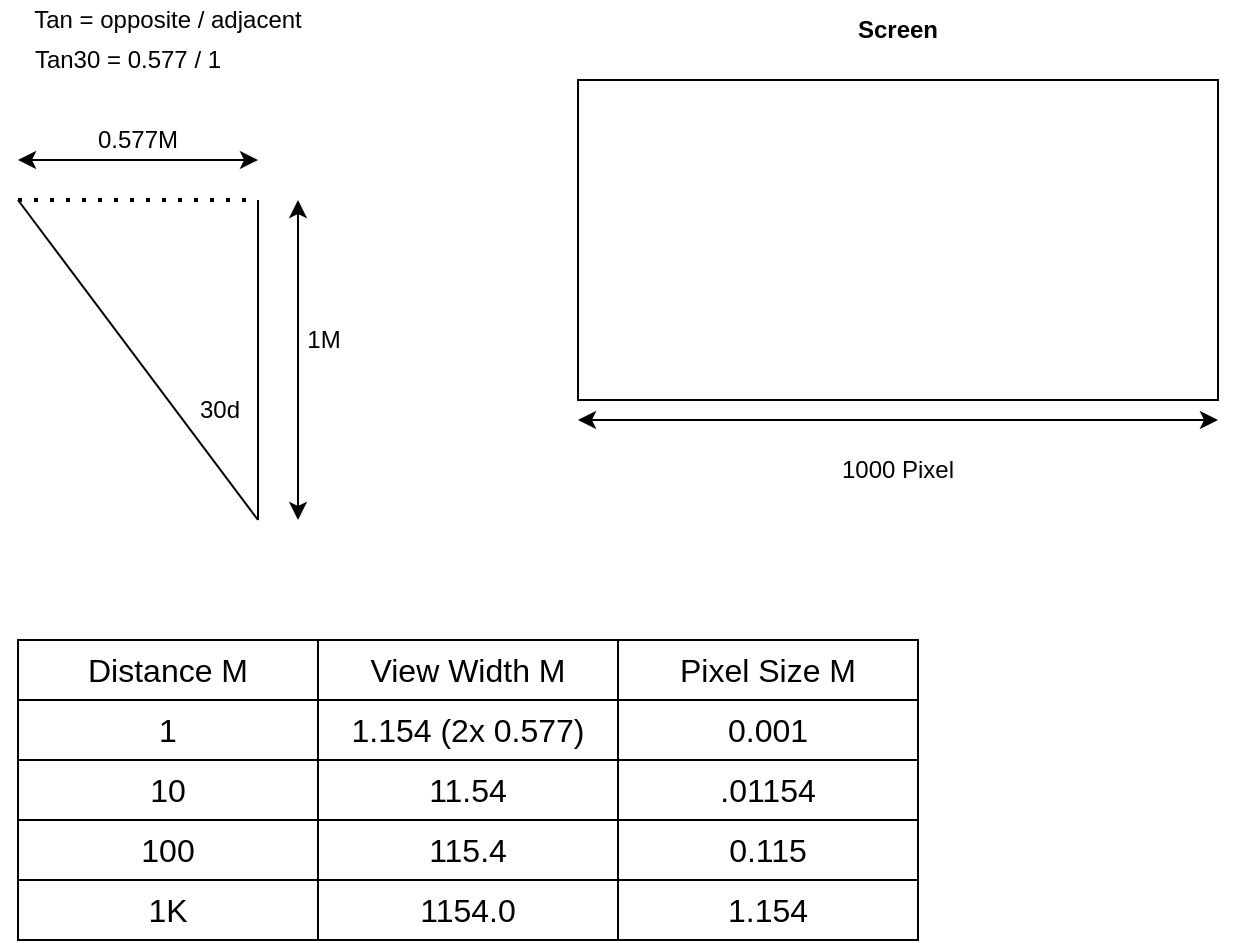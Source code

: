 <mxfile>
    <diagram id="-wlLVprCHc9my_vcuULd" name="Page-1">
        <mxGraphModel dx="759" dy="540" grid="1" gridSize="10" guides="1" tooltips="1" connect="1" arrows="1" fold="1" page="1" pageScale="1" pageWidth="827" pageHeight="1169" math="0" shadow="0">
            <root>
                <mxCell id="0"/>
                <mxCell id="1" parent="0"/>
                <mxCell id="2" value="" style="endArrow=none;html=1;" parent="1" edge="1">
                    <mxGeometry width="50" height="50" relative="1" as="geometry">
                        <mxPoint x="160" y="300" as="sourcePoint"/>
                        <mxPoint x="160" y="140" as="targetPoint"/>
                    </mxGeometry>
                </mxCell>
                <mxCell id="3" value="" style="endArrow=none;html=1;" parent="1" edge="1">
                    <mxGeometry width="50" height="50" relative="1" as="geometry">
                        <mxPoint x="160" y="300" as="sourcePoint"/>
                        <mxPoint x="40" y="140" as="targetPoint"/>
                    </mxGeometry>
                </mxCell>
                <mxCell id="4" value="1M" style="text;html=1;align=center;verticalAlign=middle;whiteSpace=wrap;rounded=0;" parent="1" vertex="1">
                    <mxGeometry x="180" y="200" width="26" height="20" as="geometry"/>
                </mxCell>
                <mxCell id="6" value="" style="endArrow=none;dashed=1;html=1;dashPattern=1 3;strokeWidth=2;" parent="1" edge="1">
                    <mxGeometry width="50" height="50" relative="1" as="geometry">
                        <mxPoint x="40" y="140" as="sourcePoint"/>
                        <mxPoint x="160" y="140" as="targetPoint"/>
                    </mxGeometry>
                </mxCell>
                <mxCell id="7" value="30d" style="text;html=1;align=center;verticalAlign=middle;whiteSpace=wrap;rounded=0;" parent="1" vertex="1">
                    <mxGeometry x="121" y="230" width="40" height="30" as="geometry"/>
                </mxCell>
                <mxCell id="8" value="Tan = opposite / adjacent" style="text;html=1;align=center;verticalAlign=middle;whiteSpace=wrap;rounded=0;" parent="1" vertex="1">
                    <mxGeometry x="40" y="40" width="150" height="20" as="geometry"/>
                </mxCell>
                <mxCell id="9" value="Tan30 = 0.577 / 1" style="text;html=1;align=center;verticalAlign=middle;whiteSpace=wrap;rounded=0;" parent="1" vertex="1">
                    <mxGeometry x="40" y="60" width="110" height="20" as="geometry"/>
                </mxCell>
                <mxCell id="10" value="" style="endArrow=classic;startArrow=classic;html=1;" parent="1" edge="1">
                    <mxGeometry width="50" height="50" relative="1" as="geometry">
                        <mxPoint x="180" y="300" as="sourcePoint"/>
                        <mxPoint x="180" y="140" as="targetPoint"/>
                    </mxGeometry>
                </mxCell>
                <mxCell id="11" value="" style="endArrow=classic;startArrow=classic;html=1;" parent="1" edge="1">
                    <mxGeometry width="50" height="50" relative="1" as="geometry">
                        <mxPoint x="40" y="120" as="sourcePoint"/>
                        <mxPoint x="160" y="120" as="targetPoint"/>
                    </mxGeometry>
                </mxCell>
                <mxCell id="12" value="0.577M" style="text;html=1;align=center;verticalAlign=middle;whiteSpace=wrap;rounded=0;" parent="1" vertex="1">
                    <mxGeometry x="70" y="100" width="60" height="20" as="geometry"/>
                </mxCell>
                <mxCell id="13" value="Screen" style="text;html=1;align=center;verticalAlign=middle;whiteSpace=wrap;rounded=0;fontStyle=1" vertex="1" parent="1">
                    <mxGeometry x="450" y="40" width="60" height="30" as="geometry"/>
                </mxCell>
                <mxCell id="15" value="" style="rounded=0;whiteSpace=wrap;html=1;fillColor=none;" vertex="1" parent="1">
                    <mxGeometry x="320" y="80" width="320" height="160" as="geometry"/>
                </mxCell>
                <mxCell id="16" value="1000 Pixel" style="text;html=1;align=center;verticalAlign=middle;whiteSpace=wrap;rounded=0;" vertex="1" parent="1">
                    <mxGeometry x="450" y="260" width="60" height="30" as="geometry"/>
                </mxCell>
                <mxCell id="17" value="" style="endArrow=classic;startArrow=classic;html=1;" edge="1" parent="1">
                    <mxGeometry width="50" height="50" relative="1" as="geometry">
                        <mxPoint x="320" y="250" as="sourcePoint"/>
                        <mxPoint x="640" y="250" as="targetPoint"/>
                    </mxGeometry>
                </mxCell>
                <mxCell id="19" value="" style="shape=table;startSize=0;container=1;collapsible=0;childLayout=tableLayout;fontSize=16;" vertex="1" parent="1">
                    <mxGeometry x="40" y="360" width="450" height="150" as="geometry"/>
                </mxCell>
                <mxCell id="20" value="" style="shape=tableRow;horizontal=0;startSize=0;swimlaneHead=0;swimlaneBody=0;strokeColor=inherit;top=0;left=0;bottom=0;right=0;collapsible=0;dropTarget=0;fillColor=none;points=[[0,0.5],[1,0.5]];portConstraint=eastwest;fontSize=16;" vertex="1" parent="19">
                    <mxGeometry width="450" height="30" as="geometry"/>
                </mxCell>
                <mxCell id="21" value="Distance M" style="shape=partialRectangle;html=1;whiteSpace=wrap;connectable=0;strokeColor=inherit;overflow=hidden;fillColor=none;top=0;left=0;bottom=0;right=0;pointerEvents=1;fontSize=16;" vertex="1" parent="20">
                    <mxGeometry width="150" height="30" as="geometry">
                        <mxRectangle width="150" height="30" as="alternateBounds"/>
                    </mxGeometry>
                </mxCell>
                <mxCell id="22" value="View Width M" style="shape=partialRectangle;html=1;whiteSpace=wrap;connectable=0;strokeColor=inherit;overflow=hidden;fillColor=none;top=0;left=0;bottom=0;right=0;pointerEvents=1;fontSize=16;" vertex="1" parent="20">
                    <mxGeometry x="150" width="150" height="30" as="geometry">
                        <mxRectangle width="150" height="30" as="alternateBounds"/>
                    </mxGeometry>
                </mxCell>
                <mxCell id="23" value="Pixel Size M" style="shape=partialRectangle;html=1;whiteSpace=wrap;connectable=0;strokeColor=inherit;overflow=hidden;fillColor=none;top=0;left=0;bottom=0;right=0;pointerEvents=1;fontSize=16;" vertex="1" parent="20">
                    <mxGeometry x="300" width="150" height="30" as="geometry">
                        <mxRectangle width="150" height="30" as="alternateBounds"/>
                    </mxGeometry>
                </mxCell>
                <mxCell id="24" value="" style="shape=tableRow;horizontal=0;startSize=0;swimlaneHead=0;swimlaneBody=0;strokeColor=inherit;top=0;left=0;bottom=0;right=0;collapsible=0;dropTarget=0;fillColor=none;points=[[0,0.5],[1,0.5]];portConstraint=eastwest;fontSize=16;" vertex="1" parent="19">
                    <mxGeometry y="30" width="450" height="30" as="geometry"/>
                </mxCell>
                <mxCell id="25" value="1" style="shape=partialRectangle;html=1;whiteSpace=wrap;connectable=0;strokeColor=inherit;overflow=hidden;fillColor=none;top=0;left=0;bottom=0;right=0;pointerEvents=1;fontSize=16;" vertex="1" parent="24">
                    <mxGeometry width="150" height="30" as="geometry">
                        <mxRectangle width="150" height="30" as="alternateBounds"/>
                    </mxGeometry>
                </mxCell>
                <mxCell id="26" value="1.154 (2x 0.577)" style="shape=partialRectangle;html=1;whiteSpace=wrap;connectable=0;strokeColor=inherit;overflow=hidden;fillColor=none;top=0;left=0;bottom=0;right=0;pointerEvents=1;fontSize=16;" vertex="1" parent="24">
                    <mxGeometry x="150" width="150" height="30" as="geometry">
                        <mxRectangle width="150" height="30" as="alternateBounds"/>
                    </mxGeometry>
                </mxCell>
                <mxCell id="27" value="0.001" style="shape=partialRectangle;html=1;whiteSpace=wrap;connectable=0;strokeColor=inherit;overflow=hidden;fillColor=none;top=0;left=0;bottom=0;right=0;pointerEvents=1;fontSize=16;" vertex="1" parent="24">
                    <mxGeometry x="300" width="150" height="30" as="geometry">
                        <mxRectangle width="150" height="30" as="alternateBounds"/>
                    </mxGeometry>
                </mxCell>
                <mxCell id="28" value="" style="shape=tableRow;horizontal=0;startSize=0;swimlaneHead=0;swimlaneBody=0;strokeColor=inherit;top=0;left=0;bottom=0;right=0;collapsible=0;dropTarget=0;fillColor=none;points=[[0,0.5],[1,0.5]];portConstraint=eastwest;fontSize=16;" vertex="1" parent="19">
                    <mxGeometry y="60" width="450" height="30" as="geometry"/>
                </mxCell>
                <mxCell id="29" value="10" style="shape=partialRectangle;html=1;whiteSpace=wrap;connectable=0;strokeColor=inherit;overflow=hidden;fillColor=none;top=0;left=0;bottom=0;right=0;pointerEvents=1;fontSize=16;" vertex="1" parent="28">
                    <mxGeometry width="150" height="30" as="geometry">
                        <mxRectangle width="150" height="30" as="alternateBounds"/>
                    </mxGeometry>
                </mxCell>
                <mxCell id="30" value="11.54" style="shape=partialRectangle;html=1;whiteSpace=wrap;connectable=0;strokeColor=inherit;overflow=hidden;fillColor=none;top=0;left=0;bottom=0;right=0;pointerEvents=1;fontSize=16;" vertex="1" parent="28">
                    <mxGeometry x="150" width="150" height="30" as="geometry">
                        <mxRectangle width="150" height="30" as="alternateBounds"/>
                    </mxGeometry>
                </mxCell>
                <mxCell id="31" value=".01154" style="shape=partialRectangle;html=1;whiteSpace=wrap;connectable=0;strokeColor=inherit;overflow=hidden;fillColor=none;top=0;left=0;bottom=0;right=0;pointerEvents=1;fontSize=16;" vertex="1" parent="28">
                    <mxGeometry x="300" width="150" height="30" as="geometry">
                        <mxRectangle width="150" height="30" as="alternateBounds"/>
                    </mxGeometry>
                </mxCell>
                <mxCell id="32" style="shape=tableRow;horizontal=0;startSize=0;swimlaneHead=0;swimlaneBody=0;strokeColor=inherit;top=0;left=0;bottom=0;right=0;collapsible=0;dropTarget=0;fillColor=none;points=[[0,0.5],[1,0.5]];portConstraint=eastwest;fontSize=16;" vertex="1" parent="19">
                    <mxGeometry y="90" width="450" height="30" as="geometry"/>
                </mxCell>
                <mxCell id="33" value="100" style="shape=partialRectangle;html=1;whiteSpace=wrap;connectable=0;strokeColor=inherit;overflow=hidden;fillColor=none;top=0;left=0;bottom=0;right=0;pointerEvents=1;fontSize=16;" vertex="1" parent="32">
                    <mxGeometry width="150" height="30" as="geometry">
                        <mxRectangle width="150" height="30" as="alternateBounds"/>
                    </mxGeometry>
                </mxCell>
                <mxCell id="34" value="115.4" style="shape=partialRectangle;html=1;whiteSpace=wrap;connectable=0;strokeColor=inherit;overflow=hidden;fillColor=none;top=0;left=0;bottom=0;right=0;pointerEvents=1;fontSize=16;" vertex="1" parent="32">
                    <mxGeometry x="150" width="150" height="30" as="geometry">
                        <mxRectangle width="150" height="30" as="alternateBounds"/>
                    </mxGeometry>
                </mxCell>
                <mxCell id="35" value="0.115" style="shape=partialRectangle;html=1;whiteSpace=wrap;connectable=0;strokeColor=inherit;overflow=hidden;fillColor=none;top=0;left=0;bottom=0;right=0;pointerEvents=1;fontSize=16;" vertex="1" parent="32">
                    <mxGeometry x="300" width="150" height="30" as="geometry">
                        <mxRectangle width="150" height="30" as="alternateBounds"/>
                    </mxGeometry>
                </mxCell>
                <mxCell id="36" style="shape=tableRow;horizontal=0;startSize=0;swimlaneHead=0;swimlaneBody=0;strokeColor=inherit;top=0;left=0;bottom=0;right=0;collapsible=0;dropTarget=0;fillColor=none;points=[[0,0.5],[1,0.5]];portConstraint=eastwest;fontSize=16;" vertex="1" parent="19">
                    <mxGeometry y="120" width="450" height="30" as="geometry"/>
                </mxCell>
                <mxCell id="37" value="1K" style="shape=partialRectangle;html=1;whiteSpace=wrap;connectable=0;strokeColor=inherit;overflow=hidden;fillColor=none;top=0;left=0;bottom=0;right=0;pointerEvents=1;fontSize=16;" vertex="1" parent="36">
                    <mxGeometry width="150" height="30" as="geometry">
                        <mxRectangle width="150" height="30" as="alternateBounds"/>
                    </mxGeometry>
                </mxCell>
                <mxCell id="38" value="1154.0" style="shape=partialRectangle;html=1;whiteSpace=wrap;connectable=0;strokeColor=inherit;overflow=hidden;fillColor=none;top=0;left=0;bottom=0;right=0;pointerEvents=1;fontSize=16;" vertex="1" parent="36">
                    <mxGeometry x="150" width="150" height="30" as="geometry">
                        <mxRectangle width="150" height="30" as="alternateBounds"/>
                    </mxGeometry>
                </mxCell>
                <mxCell id="39" value="1.154" style="shape=partialRectangle;html=1;whiteSpace=wrap;connectable=0;strokeColor=inherit;overflow=hidden;fillColor=none;top=0;left=0;bottom=0;right=0;pointerEvents=1;fontSize=16;" vertex="1" parent="36">
                    <mxGeometry x="300" width="150" height="30" as="geometry">
                        <mxRectangle width="150" height="30" as="alternateBounds"/>
                    </mxGeometry>
                </mxCell>
            </root>
        </mxGraphModel>
    </diagram>
    <diagram id="v1vf_LCnD-WrACQvbWm-" name="Page-2">
        <mxGraphModel dx="759" dy="540" grid="1" gridSize="10" guides="1" tooltips="1" connect="1" arrows="1" fold="1" page="1" pageScale="1" pageWidth="827" pageHeight="1169" math="0" shadow="0">
            <root>
                <mxCell id="0"/>
                <mxCell id="1" parent="0"/>
                <mxCell id="jGFHX71rHe09IrauS3iR-1" value="&lt;font style=&quot;font-size: 14px;&quot;&gt;Voxel Layout&lt;/font&gt;" style="text;html=1;align=center;verticalAlign=middle;whiteSpace=wrap;rounded=0;fontStyle=1" parent="1" vertex="1">
                    <mxGeometry x="10" y="10" width="100" height="30" as="geometry"/>
                </mxCell>
                <mxCell id="1k7oGclcekhdIOoJapOF-1" value="Voxel Block - 8x8x8 (512 Bytes)" style="text;html=1;align=center;verticalAlign=middle;whiteSpace=wrap;rounded=0;fontStyle=1" parent="1" vertex="1">
                    <mxGeometry x="20" y="230" width="200" height="30" as="geometry"/>
                </mxCell>
                <mxCell id="1k7oGclcekhdIOoJapOF-2" value="XRow&amp;nbsp; = 2x UINT 32 bit" style="text;html=1;align=center;verticalAlign=middle;whiteSpace=wrap;rounded=0;" parent="1" vertex="1">
                    <mxGeometry x="20" y="260" width="140" height="30" as="geometry"/>
                </mxCell>
                <mxCell id="1k7oGclcekhdIOoJapOF-3" value="YPlane = 8 x XRow" style="text;html=1;align=center;verticalAlign=middle;whiteSpace=wrap;rounded=0;" parent="1" vertex="1">
                    <mxGeometry x="20" y="290" width="120" height="30" as="geometry"/>
                </mxCell>
                <mxCell id="1k7oGclcekhdIOoJapOF-4" value="ZBlock = 8x YPlane&amp;nbsp;" style="text;html=1;align=center;verticalAlign=middle;whiteSpace=wrap;rounded=0;" parent="1" vertex="1">
                    <mxGeometry x="20" y="320" width="120" height="30" as="geometry"/>
                </mxCell>
                <mxCell id="jGFHX71rHe09IrauS3iR-5" value="" style="whiteSpace=wrap;html=1;aspect=fixed;fillColor=none;" parent="1" vertex="1">
                    <mxGeometry x="70" y="120" width="40" height="40" as="geometry"/>
                </mxCell>
                <mxCell id="jGFHX71rHe09IrauS3iR-6" value="" style="whiteSpace=wrap;html=1;aspect=fixed;fillColor=none;dashed=1;" parent="1" vertex="1">
                    <mxGeometry x="90" y="100" width="40" height="40" as="geometry"/>
                </mxCell>
                <mxCell id="jGFHX71rHe09IrauS3iR-7" value="" style="endArrow=none;html=1;exitX=0;exitY=0;exitDx=0;exitDy=0;entryX=0;entryY=0;entryDx=0;entryDy=0;dashed=1;" parent="1" source="jGFHX71rHe09IrauS3iR-5" target="jGFHX71rHe09IrauS3iR-6" edge="1">
                    <mxGeometry width="50" height="50" relative="1" as="geometry">
                        <mxPoint x="250" y="280" as="sourcePoint"/>
                        <mxPoint x="300" y="230" as="targetPoint"/>
                    </mxGeometry>
                </mxCell>
                <mxCell id="jGFHX71rHe09IrauS3iR-8" value="" style="endArrow=none;html=1;exitX=0.5;exitY=0.5;exitDx=0;exitDy=0;exitPerimeter=0;entryX=1;entryY=0;entryDx=0;entryDy=0;dashed=1;" parent="1" source="jGFHX71rHe09IrauS3iR-6" target="jGFHX71rHe09IrauS3iR-6" edge="1">
                    <mxGeometry width="50" height="50" relative="1" as="geometry">
                        <mxPoint x="250" y="280" as="sourcePoint"/>
                        <mxPoint x="300" y="230" as="targetPoint"/>
                    </mxGeometry>
                </mxCell>
                <mxCell id="jGFHX71rHe09IrauS3iR-9" value="" style="endArrow=none;html=1;exitX=1;exitY=1;exitDx=0;exitDy=0;entryX=1;entryY=1;entryDx=0;entryDy=0;dashed=1;" parent="1" source="jGFHX71rHe09IrauS3iR-5" target="jGFHX71rHe09IrauS3iR-6" edge="1">
                    <mxGeometry width="50" height="50" relative="1" as="geometry">
                        <mxPoint x="250" y="280" as="sourcePoint"/>
                        <mxPoint x="300" y="230" as="targetPoint"/>
                    </mxGeometry>
                </mxCell>
                <mxCell id="jGFHX71rHe09IrauS3iR-10" value="" style="endArrow=none;dashed=1;html=1;strokeWidth=1;exitX=0;exitY=1;exitDx=0;exitDy=0;entryX=0;entryY=1;entryDx=0;entryDy=0;" parent="1" source="jGFHX71rHe09IrauS3iR-5" target="jGFHX71rHe09IrauS3iR-6" edge="1">
                    <mxGeometry width="50" height="50" relative="1" as="geometry">
                        <mxPoint x="250" y="280" as="sourcePoint"/>
                        <mxPoint x="300" y="230" as="targetPoint"/>
                    </mxGeometry>
                </mxCell>
                <mxCell id="jGFHX71rHe09IrauS3iR-11" value="" style="whiteSpace=wrap;html=1;aspect=fixed;fillColor=none;" parent="1" vertex="1">
                    <mxGeometry x="110" y="120" width="40" height="40" as="geometry"/>
                </mxCell>
                <mxCell id="jGFHX71rHe09IrauS3iR-13" value="" style="whiteSpace=wrap;html=1;aspect=fixed;fillColor=none;dashed=1;" parent="1" vertex="1">
                    <mxGeometry x="130" y="100" width="40" height="40" as="geometry"/>
                </mxCell>
                <mxCell id="jGFHX71rHe09IrauS3iR-14" value="" style="endArrow=none;html=1;exitX=1;exitY=1;exitDx=0;exitDy=0;entryX=1;entryY=1;entryDx=0;entryDy=0;" parent="1" source="jGFHX71rHe09IrauS3iR-11" target="jGFHX71rHe09IrauS3iR-13" edge="1">
                    <mxGeometry width="50" height="50" relative="1" as="geometry">
                        <mxPoint x="250" y="280" as="sourcePoint"/>
                        <mxPoint x="300" y="230" as="targetPoint"/>
                    </mxGeometry>
                </mxCell>
                <mxCell id="jGFHX71rHe09IrauS3iR-15" value="" style="endArrow=classic;html=1;" parent="1" edge="1">
                    <mxGeometry width="50" height="50" relative="1" as="geometry">
                        <mxPoint x="70" y="180" as="sourcePoint"/>
                        <mxPoint x="150" y="180" as="targetPoint"/>
                    </mxGeometry>
                </mxCell>
                <mxCell id="jGFHX71rHe09IrauS3iR-16" value="+X" style="text;html=1;align=center;verticalAlign=middle;whiteSpace=wrap;rounded=0;" parent="1" vertex="1">
                    <mxGeometry x="100" y="180" width="30" height="20" as="geometry"/>
                </mxCell>
                <mxCell id="jGFHX71rHe09IrauS3iR-17" value="" style="endArrow=classic;html=1;" parent="1" edge="1">
                    <mxGeometry width="50" height="50" relative="1" as="geometry">
                        <mxPoint x="50" y="160" as="sourcePoint"/>
                        <mxPoint x="50" y="80" as="targetPoint"/>
                    </mxGeometry>
                </mxCell>
                <mxCell id="jGFHX71rHe09IrauS3iR-18" value="+Y" style="text;html=1;align=center;verticalAlign=middle;whiteSpace=wrap;rounded=0;" parent="1" vertex="1">
                    <mxGeometry x="20" y="120" width="30" height="20" as="geometry"/>
                </mxCell>
                <mxCell id="jGFHX71rHe09IrauS3iR-19" value="" style="endArrow=classic;html=1;" parent="1" edge="1">
                    <mxGeometry width="50" height="50" relative="1" as="geometry">
                        <mxPoint x="180" y="160" as="sourcePoint"/>
                        <mxPoint x="210" y="120" as="targetPoint"/>
                    </mxGeometry>
                </mxCell>
                <mxCell id="jGFHX71rHe09IrauS3iR-20" value="-Z" style="text;html=1;align=center;verticalAlign=middle;whiteSpace=wrap;rounded=0;" parent="1" vertex="1">
                    <mxGeometry x="200" y="140" width="20" height="20" as="geometry"/>
                </mxCell>
                <mxCell id="1k7oGclcekhdIOoJapOF-5" value="" style="endArrow=none;html=1;exitX=0.5;exitY=0.5;exitDx=0;exitDy=0;exitPerimeter=0;entryX=1;entryY=0;entryDx=0;entryDy=0;" parent="1" source="jGFHX71rHe09IrauS3iR-13" target="jGFHX71rHe09IrauS3iR-13" edge="1">
                    <mxGeometry width="50" height="50" relative="1" as="geometry">
                        <mxPoint x="370" y="310" as="sourcePoint"/>
                        <mxPoint x="420" y="260" as="targetPoint"/>
                    </mxGeometry>
                </mxCell>
                <mxCell id="1k7oGclcekhdIOoJapOF-6" value="" style="whiteSpace=wrap;html=1;aspect=fixed;fillColor=none;" parent="1" vertex="1">
                    <mxGeometry x="70" y="80" width="40" height="40" as="geometry"/>
                </mxCell>
                <mxCell id="AnuzLTUxQe4xslNMbPNW-1" value="Octree" style="text;html=1;align=center;verticalAlign=middle;whiteSpace=wrap;rounded=0;fontStyle=1" vertex="1" parent="1">
                    <mxGeometry x="460" y="50" width="60" height="30" as="geometry"/>
                </mxCell>
                <mxCell id="AnuzLTUxQe4xslNMbPNW-2" value="" style="shape=table;startSize=0;container=1;collapsible=0;childLayout=tableLayout;fontSize=16;" vertex="1" parent="1">
                    <mxGeometry x="320" y="80" width="370" height="180" as="geometry"/>
                </mxCell>
                <mxCell id="AnuzLTUxQe4xslNMbPNW-3" value="" style="shape=tableRow;horizontal=0;startSize=0;swimlaneHead=0;swimlaneBody=0;strokeColor=inherit;top=0;left=0;bottom=0;right=0;collapsible=0;dropTarget=0;fillColor=none;points=[[0,0.5],[1,0.5]];portConstraint=eastwest;fontSize=16;" vertex="1" parent="AnuzLTUxQe4xslNMbPNW-2">
                    <mxGeometry width="370" height="30" as="geometry"/>
                </mxCell>
                <mxCell id="AnuzLTUxQe4xslNMbPNW-4" value="Size" style="shape=partialRectangle;html=1;whiteSpace=wrap;connectable=0;strokeColor=inherit;overflow=hidden;fillColor=none;top=0;left=0;bottom=0;right=0;pointerEvents=1;fontSize=16;" vertex="1" parent="AnuzLTUxQe4xslNMbPNW-3">
                    <mxGeometry width="123" height="30" as="geometry">
                        <mxRectangle width="123" height="30" as="alternateBounds"/>
                    </mxGeometry>
                </mxCell>
                <mxCell id="AnuzLTUxQe4xslNMbPNW-5" value="Bytes" style="shape=partialRectangle;html=1;whiteSpace=wrap;connectable=0;strokeColor=inherit;overflow=hidden;fillColor=none;top=0;left=0;bottom=0;right=0;pointerEvents=1;fontSize=16;" vertex="1" parent="AnuzLTUxQe4xslNMbPNW-3">
                    <mxGeometry x="123" width="124" height="30" as="geometry">
                        <mxRectangle width="124" height="30" as="alternateBounds"/>
                    </mxGeometry>
                </mxCell>
                <mxCell id="AnuzLTUxQe4xslNMbPNW-6" value="Block Length" style="shape=partialRectangle;html=1;whiteSpace=wrap;connectable=0;strokeColor=inherit;overflow=hidden;fillColor=none;top=0;left=0;bottom=0;right=0;pointerEvents=1;fontSize=16;" vertex="1" parent="AnuzLTUxQe4xslNMbPNW-3">
                    <mxGeometry x="247" width="123" height="30" as="geometry">
                        <mxRectangle width="123" height="30" as="alternateBounds"/>
                    </mxGeometry>
                </mxCell>
                <mxCell id="AnuzLTUxQe4xslNMbPNW-7" value="" style="shape=tableRow;horizontal=0;startSize=0;swimlaneHead=0;swimlaneBody=0;strokeColor=inherit;top=0;left=0;bottom=0;right=0;collapsible=0;dropTarget=0;fillColor=none;points=[[0,0.5],[1,0.5]];portConstraint=eastwest;fontSize=16;" vertex="1" parent="AnuzLTUxQe4xslNMbPNW-2">
                    <mxGeometry y="30" width="370" height="30" as="geometry"/>
                </mxCell>
                <mxCell id="AnuzLTUxQe4xslNMbPNW-8" value="2x2x2" style="shape=partialRectangle;html=1;whiteSpace=wrap;connectable=0;strokeColor=inherit;overflow=hidden;fillColor=none;top=0;left=0;bottom=0;right=0;pointerEvents=1;fontSize=16;" vertex="1" parent="AnuzLTUxQe4xslNMbPNW-7">
                    <mxGeometry width="123" height="30" as="geometry">
                        <mxRectangle width="123" height="30" as="alternateBounds"/>
                    </mxGeometry>
                </mxCell>
                <mxCell id="AnuzLTUxQe4xslNMbPNW-9" value="8" style="shape=partialRectangle;html=1;whiteSpace=wrap;connectable=0;strokeColor=inherit;overflow=hidden;fillColor=none;top=0;left=0;bottom=0;right=0;pointerEvents=1;fontSize=16;" vertex="1" parent="AnuzLTUxQe4xslNMbPNW-7">
                    <mxGeometry x="123" width="124" height="30" as="geometry">
                        <mxRectangle width="124" height="30" as="alternateBounds"/>
                    </mxGeometry>
                </mxCell>
                <mxCell id="AnuzLTUxQe4xslNMbPNW-10" value="2" style="shape=partialRectangle;html=1;whiteSpace=wrap;connectable=0;strokeColor=inherit;overflow=hidden;fillColor=none;top=0;left=0;bottom=0;right=0;pointerEvents=1;fontSize=16;" vertex="1" parent="AnuzLTUxQe4xslNMbPNW-7">
                    <mxGeometry x="247" width="123" height="30" as="geometry">
                        <mxRectangle width="123" height="30" as="alternateBounds"/>
                    </mxGeometry>
                </mxCell>
                <mxCell id="AnuzLTUxQe4xslNMbPNW-11" value="" style="shape=tableRow;horizontal=0;startSize=0;swimlaneHead=0;swimlaneBody=0;strokeColor=inherit;top=0;left=0;bottom=0;right=0;collapsible=0;dropTarget=0;fillColor=none;points=[[0,0.5],[1,0.5]];portConstraint=eastwest;fontSize=16;" vertex="1" parent="AnuzLTUxQe4xslNMbPNW-2">
                    <mxGeometry y="60" width="370" height="30" as="geometry"/>
                </mxCell>
                <mxCell id="AnuzLTUxQe4xslNMbPNW-12" value="8x8" style="shape=partialRectangle;html=1;whiteSpace=wrap;connectable=0;strokeColor=inherit;overflow=hidden;fillColor=none;top=0;left=0;bottom=0;right=0;pointerEvents=1;fontSize=16;" vertex="1" parent="AnuzLTUxQe4xslNMbPNW-11">
                    <mxGeometry width="123" height="30" as="geometry">
                        <mxRectangle width="123" height="30" as="alternateBounds"/>
                    </mxGeometry>
                </mxCell>
                <mxCell id="AnuzLTUxQe4xslNMbPNW-13" value="64" style="shape=partialRectangle;html=1;whiteSpace=wrap;connectable=0;strokeColor=inherit;overflow=hidden;fillColor=none;top=0;left=0;bottom=0;right=0;pointerEvents=1;fontSize=16;" vertex="1" parent="AnuzLTUxQe4xslNMbPNW-11">
                    <mxGeometry x="123" width="124" height="30" as="geometry">
                        <mxRectangle width="124" height="30" as="alternateBounds"/>
                    </mxGeometry>
                </mxCell>
                <mxCell id="AnuzLTUxQe4xslNMbPNW-14" value="16" style="shape=partialRectangle;html=1;whiteSpace=wrap;connectable=0;strokeColor=inherit;overflow=hidden;fillColor=none;top=0;left=0;bottom=0;right=0;pointerEvents=1;fontSize=16;" vertex="1" parent="AnuzLTUxQe4xslNMbPNW-11">
                    <mxGeometry x="247" width="123" height="30" as="geometry">
                        <mxRectangle width="123" height="30" as="alternateBounds"/>
                    </mxGeometry>
                </mxCell>
                <mxCell id="AnuzLTUxQe4xslNMbPNW-15" style="shape=tableRow;horizontal=0;startSize=0;swimlaneHead=0;swimlaneBody=0;strokeColor=inherit;top=0;left=0;bottom=0;right=0;collapsible=0;dropTarget=0;fillColor=none;points=[[0,0.5],[1,0.5]];portConstraint=eastwest;fontSize=16;" vertex="1" parent="AnuzLTUxQe4xslNMbPNW-2">
                    <mxGeometry y="90" width="370" height="30" as="geometry"/>
                </mxCell>
                <mxCell id="AnuzLTUxQe4xslNMbPNW-16" value="8x64" style="shape=partialRectangle;html=1;whiteSpace=wrap;connectable=0;strokeColor=inherit;overflow=hidden;fillColor=none;top=0;left=0;bottom=0;right=0;pointerEvents=1;fontSize=16;" vertex="1" parent="AnuzLTUxQe4xslNMbPNW-15">
                    <mxGeometry width="123" height="30" as="geometry">
                        <mxRectangle width="123" height="30" as="alternateBounds"/>
                    </mxGeometry>
                </mxCell>
                <mxCell id="AnuzLTUxQe4xslNMbPNW-17" value="512" style="shape=partialRectangle;html=1;whiteSpace=wrap;connectable=0;strokeColor=inherit;overflow=hidden;fillColor=none;top=0;left=0;bottom=0;right=0;pointerEvents=1;fontSize=16;" vertex="1" parent="AnuzLTUxQe4xslNMbPNW-15">
                    <mxGeometry x="123" width="124" height="30" as="geometry">
                        <mxRectangle width="124" height="30" as="alternateBounds"/>
                    </mxGeometry>
                </mxCell>
                <mxCell id="AnuzLTUxQe4xslNMbPNW-18" value="182" style="shape=partialRectangle;html=1;whiteSpace=wrap;connectable=0;strokeColor=inherit;overflow=hidden;fillColor=none;top=0;left=0;bottom=0;right=0;pointerEvents=1;fontSize=16;" vertex="1" parent="AnuzLTUxQe4xslNMbPNW-15">
                    <mxGeometry x="247" width="123" height="30" as="geometry">
                        <mxRectangle width="123" height="30" as="alternateBounds"/>
                    </mxGeometry>
                </mxCell>
                <mxCell id="AnuzLTUxQe4xslNMbPNW-19" style="shape=tableRow;horizontal=0;startSize=0;swimlaneHead=0;swimlaneBody=0;strokeColor=inherit;top=0;left=0;bottom=0;right=0;collapsible=0;dropTarget=0;fillColor=none;points=[[0,0.5],[1,0.5]];portConstraint=eastwest;fontSize=16;" vertex="1" parent="AnuzLTUxQe4xslNMbPNW-2">
                    <mxGeometry y="120" width="370" height="30" as="geometry"/>
                </mxCell>
                <mxCell id="AnuzLTUxQe4xslNMbPNW-20" value="8x512" style="shape=partialRectangle;html=1;whiteSpace=wrap;connectable=0;strokeColor=inherit;overflow=hidden;fillColor=none;top=0;left=0;bottom=0;right=0;pointerEvents=1;fontSize=16;" vertex="1" parent="AnuzLTUxQe4xslNMbPNW-19">
                    <mxGeometry width="123" height="30" as="geometry">
                        <mxRectangle width="123" height="30" as="alternateBounds"/>
                    </mxGeometry>
                </mxCell>
                <mxCell id="AnuzLTUxQe4xslNMbPNW-21" value="4096" style="shape=partialRectangle;html=1;whiteSpace=wrap;connectable=0;strokeColor=inherit;overflow=hidden;fillColor=none;top=0;left=0;bottom=0;right=0;pointerEvents=1;fontSize=16;" vertex="1" parent="AnuzLTUxQe4xslNMbPNW-19">
                    <mxGeometry x="123" width="124" height="30" as="geometry">
                        <mxRectangle width="124" height="30" as="alternateBounds"/>
                    </mxGeometry>
                </mxCell>
                <mxCell id="AnuzLTUxQe4xslNMbPNW-22" value="1024" style="shape=partialRectangle;html=1;whiteSpace=wrap;connectable=0;strokeColor=inherit;overflow=hidden;fillColor=none;top=0;left=0;bottom=0;right=0;pointerEvents=1;fontSize=16;" vertex="1" parent="AnuzLTUxQe4xslNMbPNW-19">
                    <mxGeometry x="247" width="123" height="30" as="geometry">
                        <mxRectangle width="123" height="30" as="alternateBounds"/>
                    </mxGeometry>
                </mxCell>
                <mxCell id="AnuzLTUxQe4xslNMbPNW-23" style="shape=tableRow;horizontal=0;startSize=0;swimlaneHead=0;swimlaneBody=0;strokeColor=inherit;top=0;left=0;bottom=0;right=0;collapsible=0;dropTarget=0;fillColor=none;points=[[0,0.5],[1,0.5]];portConstraint=eastwest;fontSize=16;" vertex="1" parent="AnuzLTUxQe4xslNMbPNW-2">
                    <mxGeometry y="150" width="370" height="30" as="geometry"/>
                </mxCell>
                <mxCell id="AnuzLTUxQe4xslNMbPNW-24" value="8x4096" style="shape=partialRectangle;html=1;whiteSpace=wrap;connectable=0;strokeColor=inherit;overflow=hidden;fillColor=none;top=0;left=0;bottom=0;right=0;pointerEvents=1;fontSize=16;" vertex="1" parent="AnuzLTUxQe4xslNMbPNW-23">
                    <mxGeometry width="123" height="30" as="geometry">
                        <mxRectangle width="123" height="30" as="alternateBounds"/>
                    </mxGeometry>
                </mxCell>
                <mxCell id="AnuzLTUxQe4xslNMbPNW-25" value="32768" style="shape=partialRectangle;html=1;whiteSpace=wrap;connectable=0;strokeColor=inherit;overflow=hidden;fillColor=none;top=0;left=0;bottom=0;right=0;pointerEvents=1;fontSize=16;" vertex="1" parent="AnuzLTUxQe4xslNMbPNW-23">
                    <mxGeometry x="123" width="124" height="30" as="geometry">
                        <mxRectangle width="124" height="30" as="alternateBounds"/>
                    </mxGeometry>
                </mxCell>
                <mxCell id="AnuzLTUxQe4xslNMbPNW-26" value="8192" style="shape=partialRectangle;html=1;whiteSpace=wrap;connectable=0;strokeColor=inherit;overflow=hidden;fillColor=none;top=0;left=0;bottom=0;right=0;pointerEvents=1;fontSize=16;" vertex="1" parent="AnuzLTUxQe4xslNMbPNW-23">
                    <mxGeometry x="247" width="123" height="30" as="geometry">
                        <mxRectangle width="123" height="30" as="alternateBounds"/>
                    </mxGeometry>
                </mxCell>
            </root>
        </mxGraphModel>
    </diagram>
</mxfile>